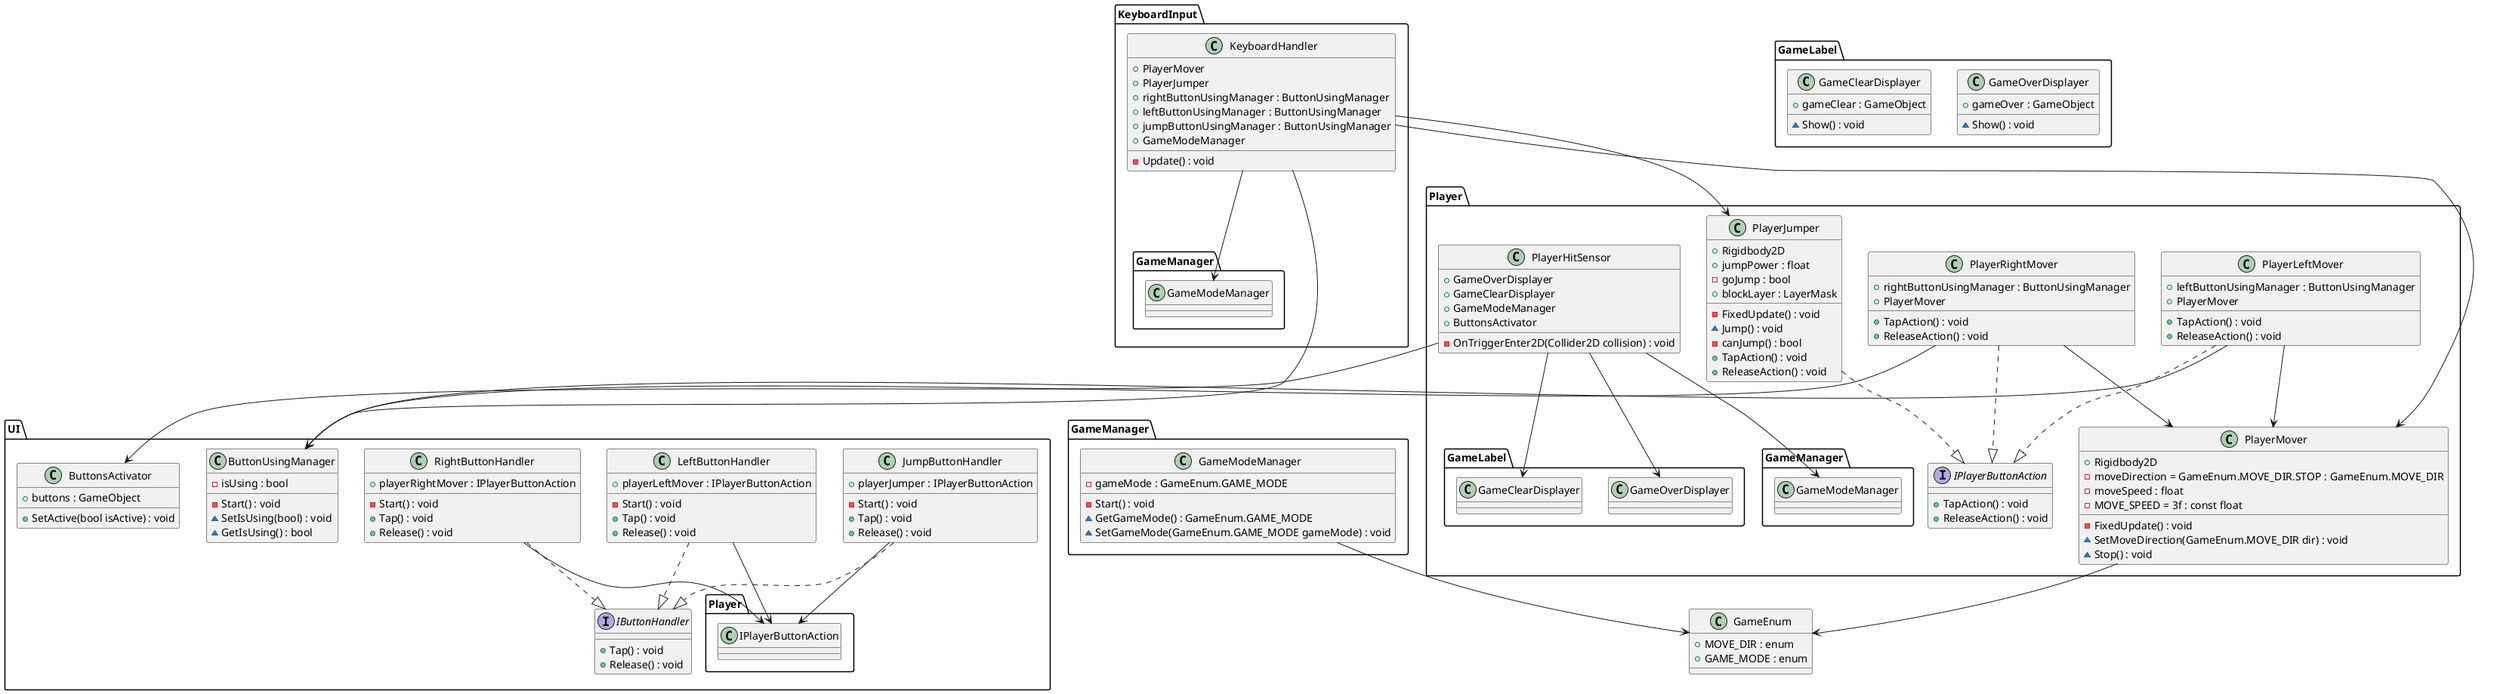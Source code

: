 @startuml TheRun
class GameEnum{
    + MOVE_DIR : enum
    + GAME_MODE : enum
}

namespace UI{
    interface IButtonHandler{
        + Tap() : void
        + Release() : void
    }

    class LeftButtonHandler{
        + playerLeftMover : IPlayerButtonAction
        - Start() : void
        + Tap() : void
        + Release() : void
    }
    LeftButtonHandler ..|> IButtonHandler
    LeftButtonHandler --> Player.IPlayerButtonAction
    
    class RightButtonHandler{
        + playerRightMover : IPlayerButtonAction
        - Start() : void
        + Tap() : void
        + Release() : void
    }
    RightButtonHandler ..|> IButtonHandler
    RightButtonHandler --> Player.IPlayerButtonAction
    
    class JumpButtonHandler{
        + playerJumper : IPlayerButtonAction
        - Start() : void
        + Tap() : void
        + Release() : void
    }
    JumpButtonHandler ..|> IButtonHandler
    JumpButtonHandler --> Player.IPlayerButtonAction

    class ButtonUsingManager{
        - isUsing : bool
        - Start() : void
        ~ SetIsUsing(bool) : void
        ~ GetIsUsing() : bool
    }

    class ButtonsActivator{
        + buttons : GameObject
        + SetActive(bool isActive) : void
    }

}

namespace Player{
    interface IPlayerButtonAction{
        + TapAction() : void
        + ReleaseAction() : void
    }

    class PlayerLeftMover{
        + leftButtonUsingManager : ButtonUsingManager
        + PlayerMover
        + TapAction() : void
        + ReleaseAction() : void
    }
    PlayerLeftMover ..|> IPlayerButtonAction
    PlayerLeftMover --> UI.ButtonUsingManager
    PlayerLeftMover --> PlayerMover

    class PlayerRightMover{
        + rightButtonUsingManager : ButtonUsingManager
        + PlayerMover
        + TapAction() : void
        + ReleaseAction() : void
    }
    PlayerRightMover ..|> IPlayerButtonAction
    PlayerRightMover --> UI.ButtonUsingManager
    PlayerRightMover --> PlayerMover

    class PlayerMover{
        + Rigidbody2D
        - moveDirection = GameEnum.MOVE_DIR.STOP : GameEnum.MOVE_DIR
        - moveSpeed : float
        - MOVE_SPEED = 3f : const float 
        - FixedUpdate() : void
        ~ SetMoveDirection(GameEnum.MOVE_DIR dir) : void
        ~ Stop() : void
    }
    PlayerMover --> .GameEnum

    class PlayerJumper{
        + Rigidbody2D
        + jumpPower : float
        - goJump : bool
        + blockLayer : LayerMask
        - FixedUpdate() : void
        ~ Jump() : void
        - canJump() : bool
        + TapAction() : void
        + ReleaseAction() : void
    }
    PlayerJumper ..|>  IPlayerButtonAction

    class PlayerHitSensor{
        + GameOverDisplayer
        + GameClearDisplayer
        + GameModeManager
        + ButtonsActivator
        - OnTriggerEnter2D(Collider2D collision) : void
    }
    PlayerHitSensor --> GameLabel.GameOverDisplayer
    PlayerHitSensor --> GameLabel.GameClearDisplayer
    PlayerHitSensor --> GameManager.GameModeManager
    PlayerHitSensor --> UI.ButtonsActivator
}

namespace KeyboardInput{
    class KeyboardHandler{
        + PlayerMover
        + PlayerJumper
        + rightButtonUsingManager : ButtonUsingManager
        + leftButtonUsingManager : ButtonUsingManager
        + jumpButtonUsingManager : ButtonUsingManager
        + GameModeManager
        - Update() : void
    }
    KeyboardHandler --> Player.PlayerMover
    KeyboardHandler --> Player.PlayerJumper
    KeyboardHandler --> UI.ButtonUsingManager
    KeyboardHandler --> GameManager.GameModeManager
}

namespace GameLabel{
    class GameOverDisplayer{
        + gameOver : GameObject
        ~ Show() : void
    }

    class GameClearDisplayer{
        + gameClear : GameObject
        ~ Show() : void
    }

}

namespace GameManager{
    class GameModeManager{
        - gameMode : GameEnum.GAME_MODE
        - Start() : void
        ~ GetGameMode() : GameEnum.GAME_MODE
        ~ SetGameMode(GameEnum.GAME_MODE gameMode) : void
    }
    GameModeManager --> .GameEnum
}

@enduml